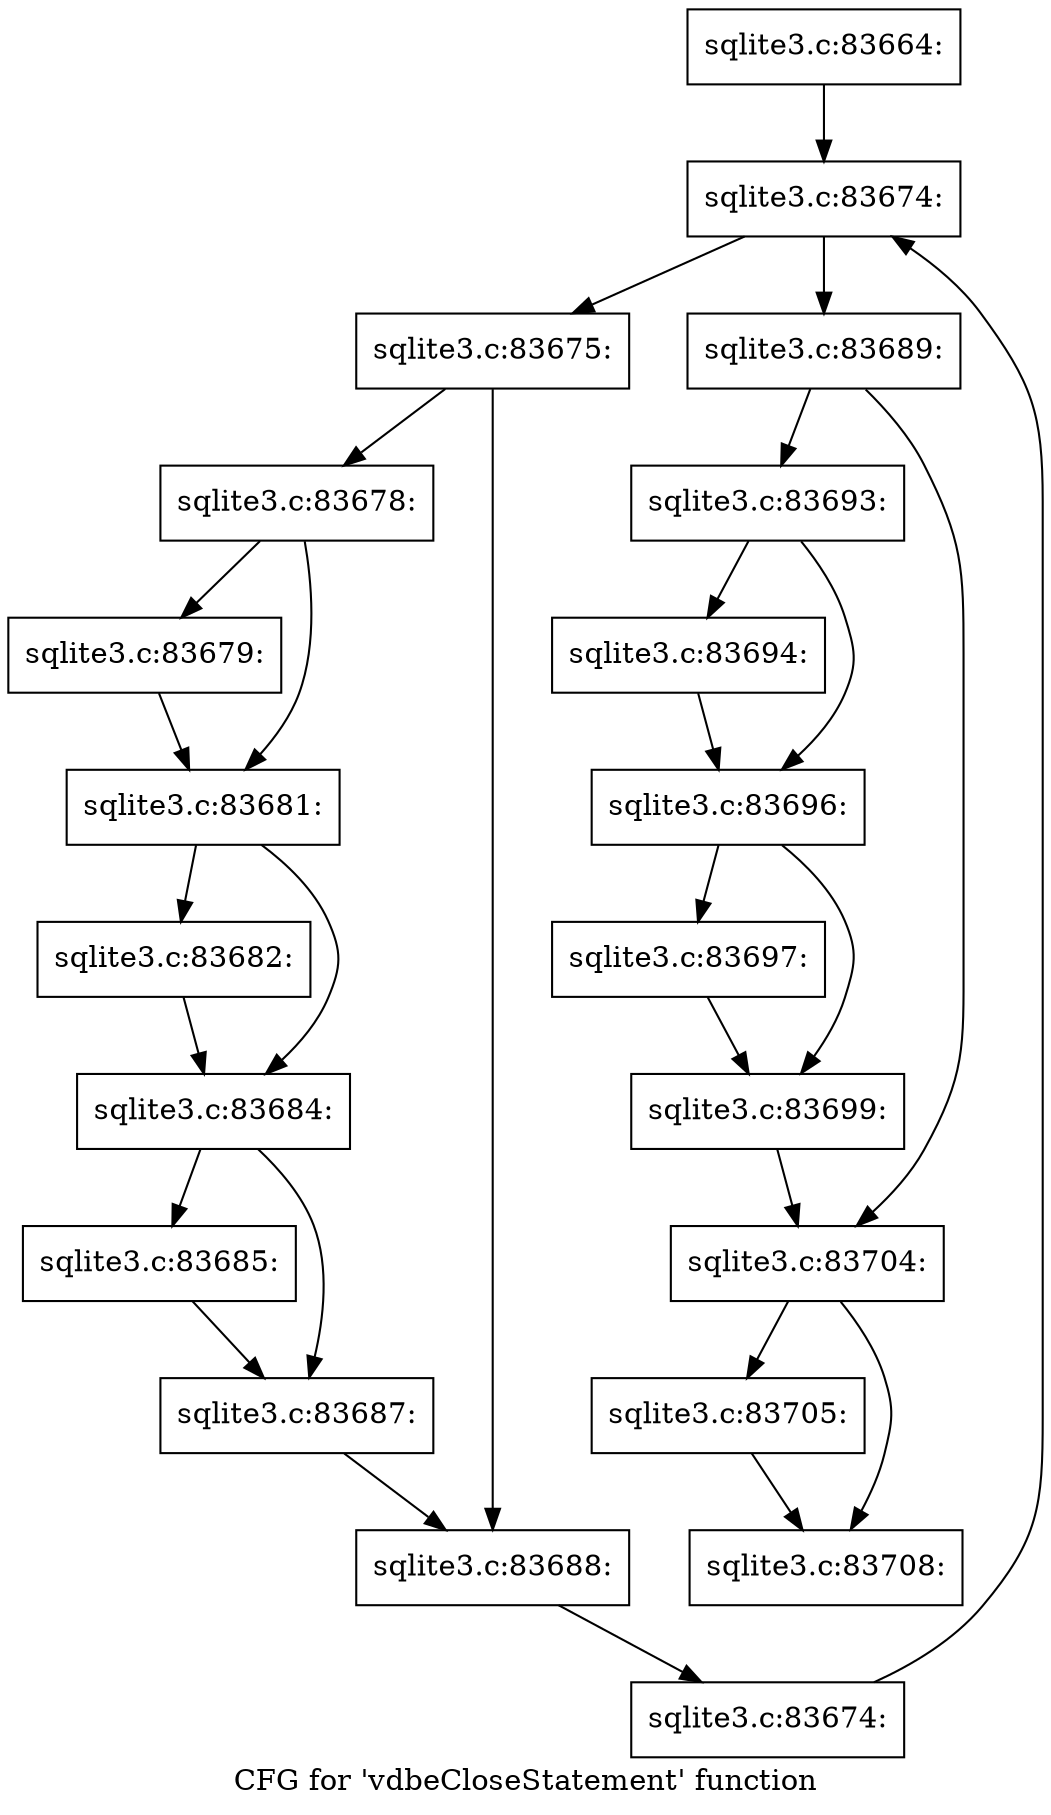 digraph "CFG for 'vdbeCloseStatement' function" {
	label="CFG for 'vdbeCloseStatement' function";

	Node0x55c0f5beafa0 [shape=record,label="{sqlite3.c:83664:}"];
	Node0x55c0f5beafa0 -> Node0x55c0f7a96220;
	Node0x55c0f7a96220 [shape=record,label="{sqlite3.c:83674:}"];
	Node0x55c0f7a96220 -> Node0x55c0f7a96440;
	Node0x55c0f7a96220 -> Node0x55c0f7a96070;
	Node0x55c0f7a96440 [shape=record,label="{sqlite3.c:83675:}"];
	Node0x55c0f7a96440 -> Node0x55c0f7a97670;
	Node0x55c0f7a96440 -> Node0x55c0f7a976c0;
	Node0x55c0f7a97670 [shape=record,label="{sqlite3.c:83678:}"];
	Node0x55c0f7a97670 -> Node0x55c0f7a97a00;
	Node0x55c0f7a97670 -> Node0x55c0f7a97a50;
	Node0x55c0f7a97a00 [shape=record,label="{sqlite3.c:83679:}"];
	Node0x55c0f7a97a00 -> Node0x55c0f7a97a50;
	Node0x55c0f7a97a50 [shape=record,label="{sqlite3.c:83681:}"];
	Node0x55c0f7a97a50 -> Node0x55c0f5a10540;
	Node0x55c0f7a97a50 -> Node0x55c0f7a98470;
	Node0x55c0f5a10540 [shape=record,label="{sqlite3.c:83682:}"];
	Node0x55c0f5a10540 -> Node0x55c0f7a98470;
	Node0x55c0f7a98470 [shape=record,label="{sqlite3.c:83684:}"];
	Node0x55c0f7a98470 -> Node0x55c0f7a98dd0;
	Node0x55c0f7a98470 -> Node0x55c0f7a98e20;
	Node0x55c0f7a98dd0 [shape=record,label="{sqlite3.c:83685:}"];
	Node0x55c0f7a98dd0 -> Node0x55c0f7a98e20;
	Node0x55c0f7a98e20 [shape=record,label="{sqlite3.c:83687:}"];
	Node0x55c0f7a98e20 -> Node0x55c0f7a976c0;
	Node0x55c0f7a976c0 [shape=record,label="{sqlite3.c:83688:}"];
	Node0x55c0f7a976c0 -> Node0x55c0f7a963b0;
	Node0x55c0f7a963b0 [shape=record,label="{sqlite3.c:83674:}"];
	Node0x55c0f7a963b0 -> Node0x55c0f7a96220;
	Node0x55c0f7a96070 [shape=record,label="{sqlite3.c:83689:}"];
	Node0x55c0f7a96070 -> Node0x55c0f7a99c80;
	Node0x55c0f7a96070 -> Node0x55c0f7a99cd0;
	Node0x55c0f7a99c80 [shape=record,label="{sqlite3.c:83693:}"];
	Node0x55c0f7a99c80 -> Node0x55c0f7a9a0e0;
	Node0x55c0f7a99c80 -> Node0x55c0f7a9a130;
	Node0x55c0f7a9a0e0 [shape=record,label="{sqlite3.c:83694:}"];
	Node0x55c0f7a9a0e0 -> Node0x55c0f7a9a130;
	Node0x55c0f7a9a130 [shape=record,label="{sqlite3.c:83696:}"];
	Node0x55c0f7a9a130 -> Node0x55c0f65b9460;
	Node0x55c0f7a9a130 -> Node0x55c0f7a9aae0;
	Node0x55c0f65b9460 [shape=record,label="{sqlite3.c:83697:}"];
	Node0x55c0f65b9460 -> Node0x55c0f7a9aae0;
	Node0x55c0f7a9aae0 [shape=record,label="{sqlite3.c:83699:}"];
	Node0x55c0f7a9aae0 -> Node0x55c0f7a99cd0;
	Node0x55c0f7a99cd0 [shape=record,label="{sqlite3.c:83704:}"];
	Node0x55c0f7a99cd0 -> Node0x55c0f7a9b500;
	Node0x55c0f7a99cd0 -> Node0x55c0f7a9b550;
	Node0x55c0f7a9b500 [shape=record,label="{sqlite3.c:83705:}"];
	Node0x55c0f7a9b500 -> Node0x55c0f7a9b550;
	Node0x55c0f7a9b550 [shape=record,label="{sqlite3.c:83708:}"];
}

